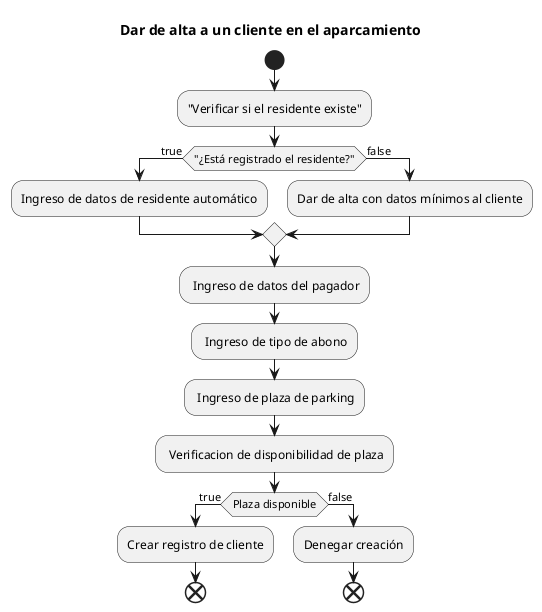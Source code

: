 @startuml

title Dar de alta a un cliente en el aparcamiento

start
:"Verificar si el residente existe";

if ("¿Está registrado el residente?") then (true)
    :Ingreso de datos de residente automático;
else (false)
    :Dar de alta con datos mínimos al cliente;
endif

: Ingreso de datos del pagador;
: Ingreso de tipo de abono;
: Ingreso de plaza de parking;
: Verificacion de disponibilidad de plaza;

if (Plaza disponible) then (true)
 :Crear registro de cliente;
 end
else (false)
 :Denegar creación;
 end